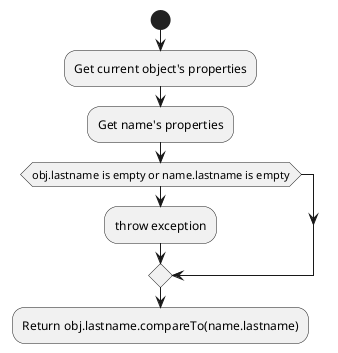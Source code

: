 @startuml
'https://plantuml.com/activity-diagram-beta

start
    :Get current object's properties;
    :Get name's properties;

    if (obj.lastname is empty or name.lastname is empty) then
        :throw exception;
    endif

    :Return obj.lastname.compareTo(name.lastname);
@enduml
